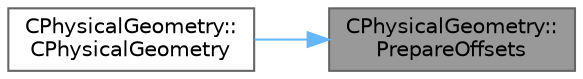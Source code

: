 digraph "CPhysicalGeometry::PrepareOffsets"
{
 // LATEX_PDF_SIZE
  bgcolor="transparent";
  edge [fontname=Helvetica,fontsize=10,labelfontname=Helvetica,labelfontsize=10];
  node [fontname=Helvetica,fontsize=10,shape=box,height=0.2,width=0.4];
  rankdir="RL";
  Node1 [id="Node000001",label="CPhysicalGeometry::\lPrepareOffsets",height=0.2,width=0.4,color="gray40", fillcolor="grey60", style="filled", fontcolor="black",tooltip="Routine to compute the initial linear partitioning offset counts and store in persistent data structu..."];
  Node1 -> Node2 [id="edge1_Node000001_Node000002",dir="back",color="steelblue1",style="solid",tooltip=" "];
  Node2 [id="Node000002",label="CPhysicalGeometry::\lCPhysicalGeometry",height=0.2,width=0.4,color="grey40", fillcolor="white", style="filled",URL="$classCPhysicalGeometry.html#addad3f466423ba9243a396763d442f9a",tooltip="Accepts a geometry container holding a linearly partitioned grid with coloring performed by ParMETIS,..."];
}
